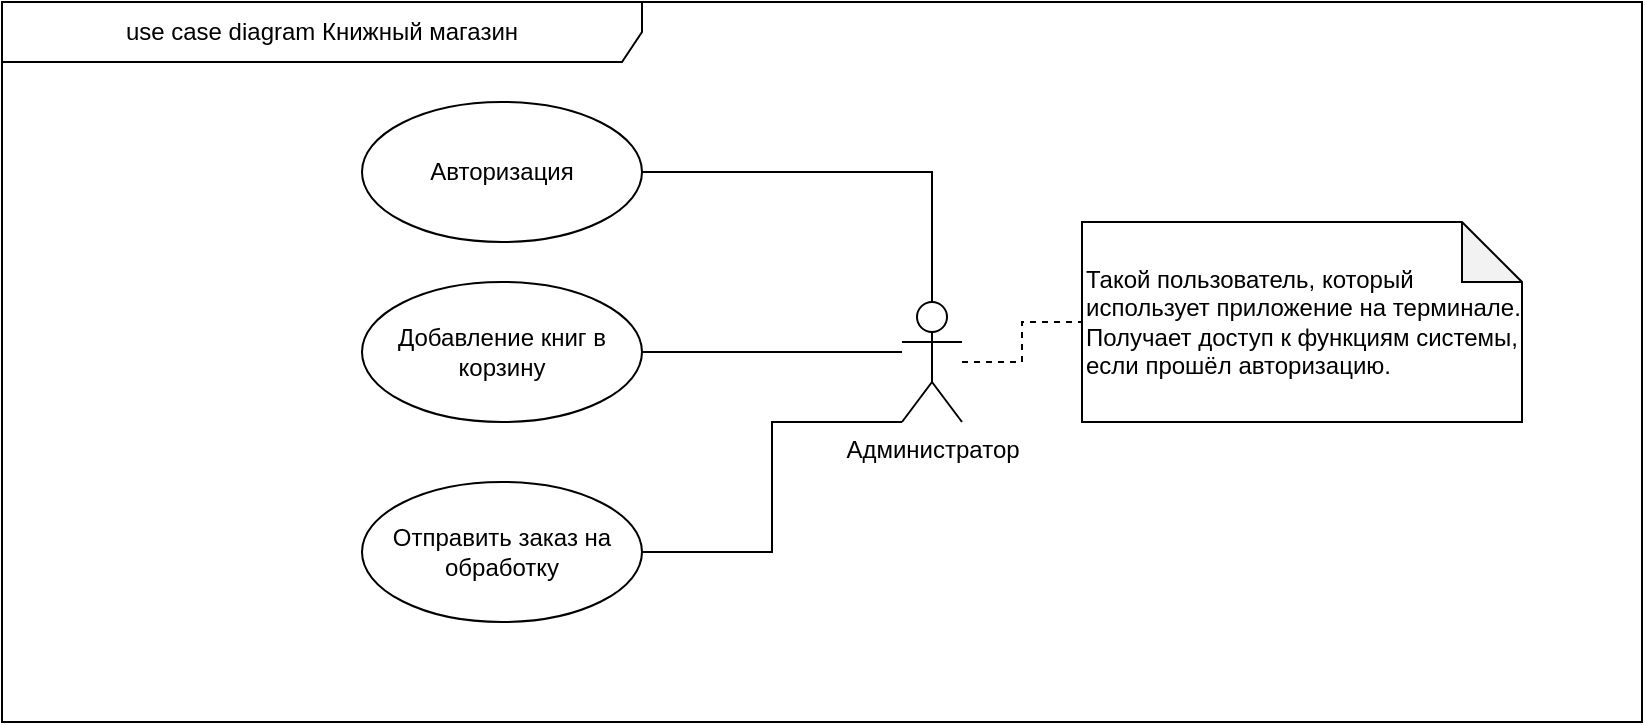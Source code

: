 <mxfile version="14.8.2" type="device"><diagram id="wYlO7OeAD6-VaiEM8cih" name="Page-1"><mxGraphModel dx="981" dy="544" grid="1" gridSize="10" guides="1" tooltips="1" connect="1" arrows="1" fold="1" page="1" pageScale="1" pageWidth="4681" pageHeight="3300" math="0" shadow="0"><root><mxCell id="0"/><mxCell id="1" parent="0"/><mxCell id="Wne_x39aPCqSEgFn1aZ_-4" style="edgeStyle=orthogonalEdgeStyle;rounded=0;orthogonalLoop=1;jettySize=auto;html=1;entryX=1;entryY=0.5;entryDx=0;entryDy=0;endArrow=none;endFill=0;" edge="1" parent="1" source="Wne_x39aPCqSEgFn1aZ_-1" target="Wne_x39aPCqSEgFn1aZ_-2"><mxGeometry relative="1" as="geometry"><Array as="points"><mxPoint x="805" y="295"/></Array></mxGeometry></mxCell><mxCell id="Wne_x39aPCqSEgFn1aZ_-5" style="edgeStyle=orthogonalEdgeStyle;rounded=0;orthogonalLoop=1;jettySize=auto;html=1;entryX=1;entryY=0.5;entryDx=0;entryDy=0;endArrow=none;endFill=0;" edge="1" parent="1" source="Wne_x39aPCqSEgFn1aZ_-1" target="Wne_x39aPCqSEgFn1aZ_-3"><mxGeometry relative="1" as="geometry"><Array as="points"><mxPoint x="730" y="385"/><mxPoint x="730" y="385"/></Array></mxGeometry></mxCell><mxCell id="Wne_x39aPCqSEgFn1aZ_-8" style="edgeStyle=orthogonalEdgeStyle;rounded=0;orthogonalLoop=1;jettySize=auto;html=1;entryX=1;entryY=0.5;entryDx=0;entryDy=0;endArrow=none;endFill=0;" edge="1" parent="1" source="Wne_x39aPCqSEgFn1aZ_-1" target="Wne_x39aPCqSEgFn1aZ_-7"><mxGeometry relative="1" as="geometry"><Array as="points"><mxPoint x="725" y="420"/><mxPoint x="725" y="485"/></Array></mxGeometry></mxCell><mxCell id="Wne_x39aPCqSEgFn1aZ_-10" style="edgeStyle=orthogonalEdgeStyle;rounded=0;orthogonalLoop=1;jettySize=auto;html=1;endArrow=none;endFill=0;dashed=1;" edge="1" parent="1" source="Wne_x39aPCqSEgFn1aZ_-1" target="Wne_x39aPCqSEgFn1aZ_-9"><mxGeometry relative="1" as="geometry"/></mxCell><mxCell id="Wne_x39aPCqSEgFn1aZ_-1" value="Администратор&lt;br&gt;" style="shape=umlActor;verticalLabelPosition=bottom;verticalAlign=top;html=1;outlineConnect=0;" vertex="1" parent="1"><mxGeometry x="790" y="360" width="30" height="60" as="geometry"/></mxCell><mxCell id="Wne_x39aPCqSEgFn1aZ_-2" value="Авторизация" style="ellipse;whiteSpace=wrap;html=1;" vertex="1" parent="1"><mxGeometry x="520" y="260" width="140" height="70" as="geometry"/></mxCell><mxCell id="Wne_x39aPCqSEgFn1aZ_-3" value="Добавление книг в корзину" style="ellipse;whiteSpace=wrap;html=1;" vertex="1" parent="1"><mxGeometry x="520" y="350" width="140" height="70" as="geometry"/></mxCell><mxCell id="Wne_x39aPCqSEgFn1aZ_-6" value="use case diagram Книжный магазин" style="shape=umlFrame;whiteSpace=wrap;html=1;width=320;height=30;" vertex="1" parent="1"><mxGeometry x="340" y="210" width="820" height="360" as="geometry"/></mxCell><mxCell id="Wne_x39aPCqSEgFn1aZ_-7" value="Отправить заказ на обработку" style="ellipse;whiteSpace=wrap;html=1;" vertex="1" parent="1"><mxGeometry x="520" y="450" width="140" height="70" as="geometry"/></mxCell><mxCell id="Wne_x39aPCqSEgFn1aZ_-9" value="Такой пользователь, который использует приложение на терминале.&lt;br&gt;Получает доступ к функциям системы, если прошёл авторизацию." style="shape=note;whiteSpace=wrap;html=1;backgroundOutline=1;darkOpacity=0.05;align=left;" vertex="1" parent="1"><mxGeometry x="880" y="320" width="220" height="100" as="geometry"/></mxCell></root></mxGraphModel></diagram></mxfile>